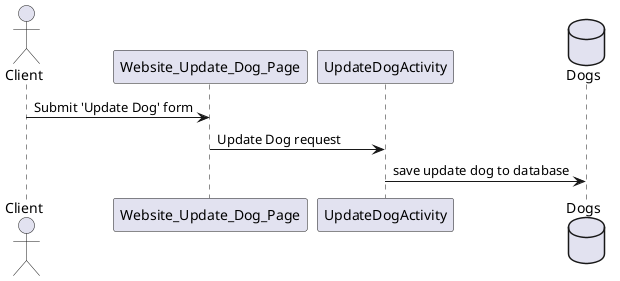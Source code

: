 @startuml
'https://plantuml.com/sequence-diagram

actor Client


Client -> Website_Update_Dog_Page : Submit 'Update Dog' form
Website_Update_Dog_Page -> UpdateDogActivity : Update Dog request

database Dogs
UpdateDogActivity -> Dogs : save update dog to database

@enduml